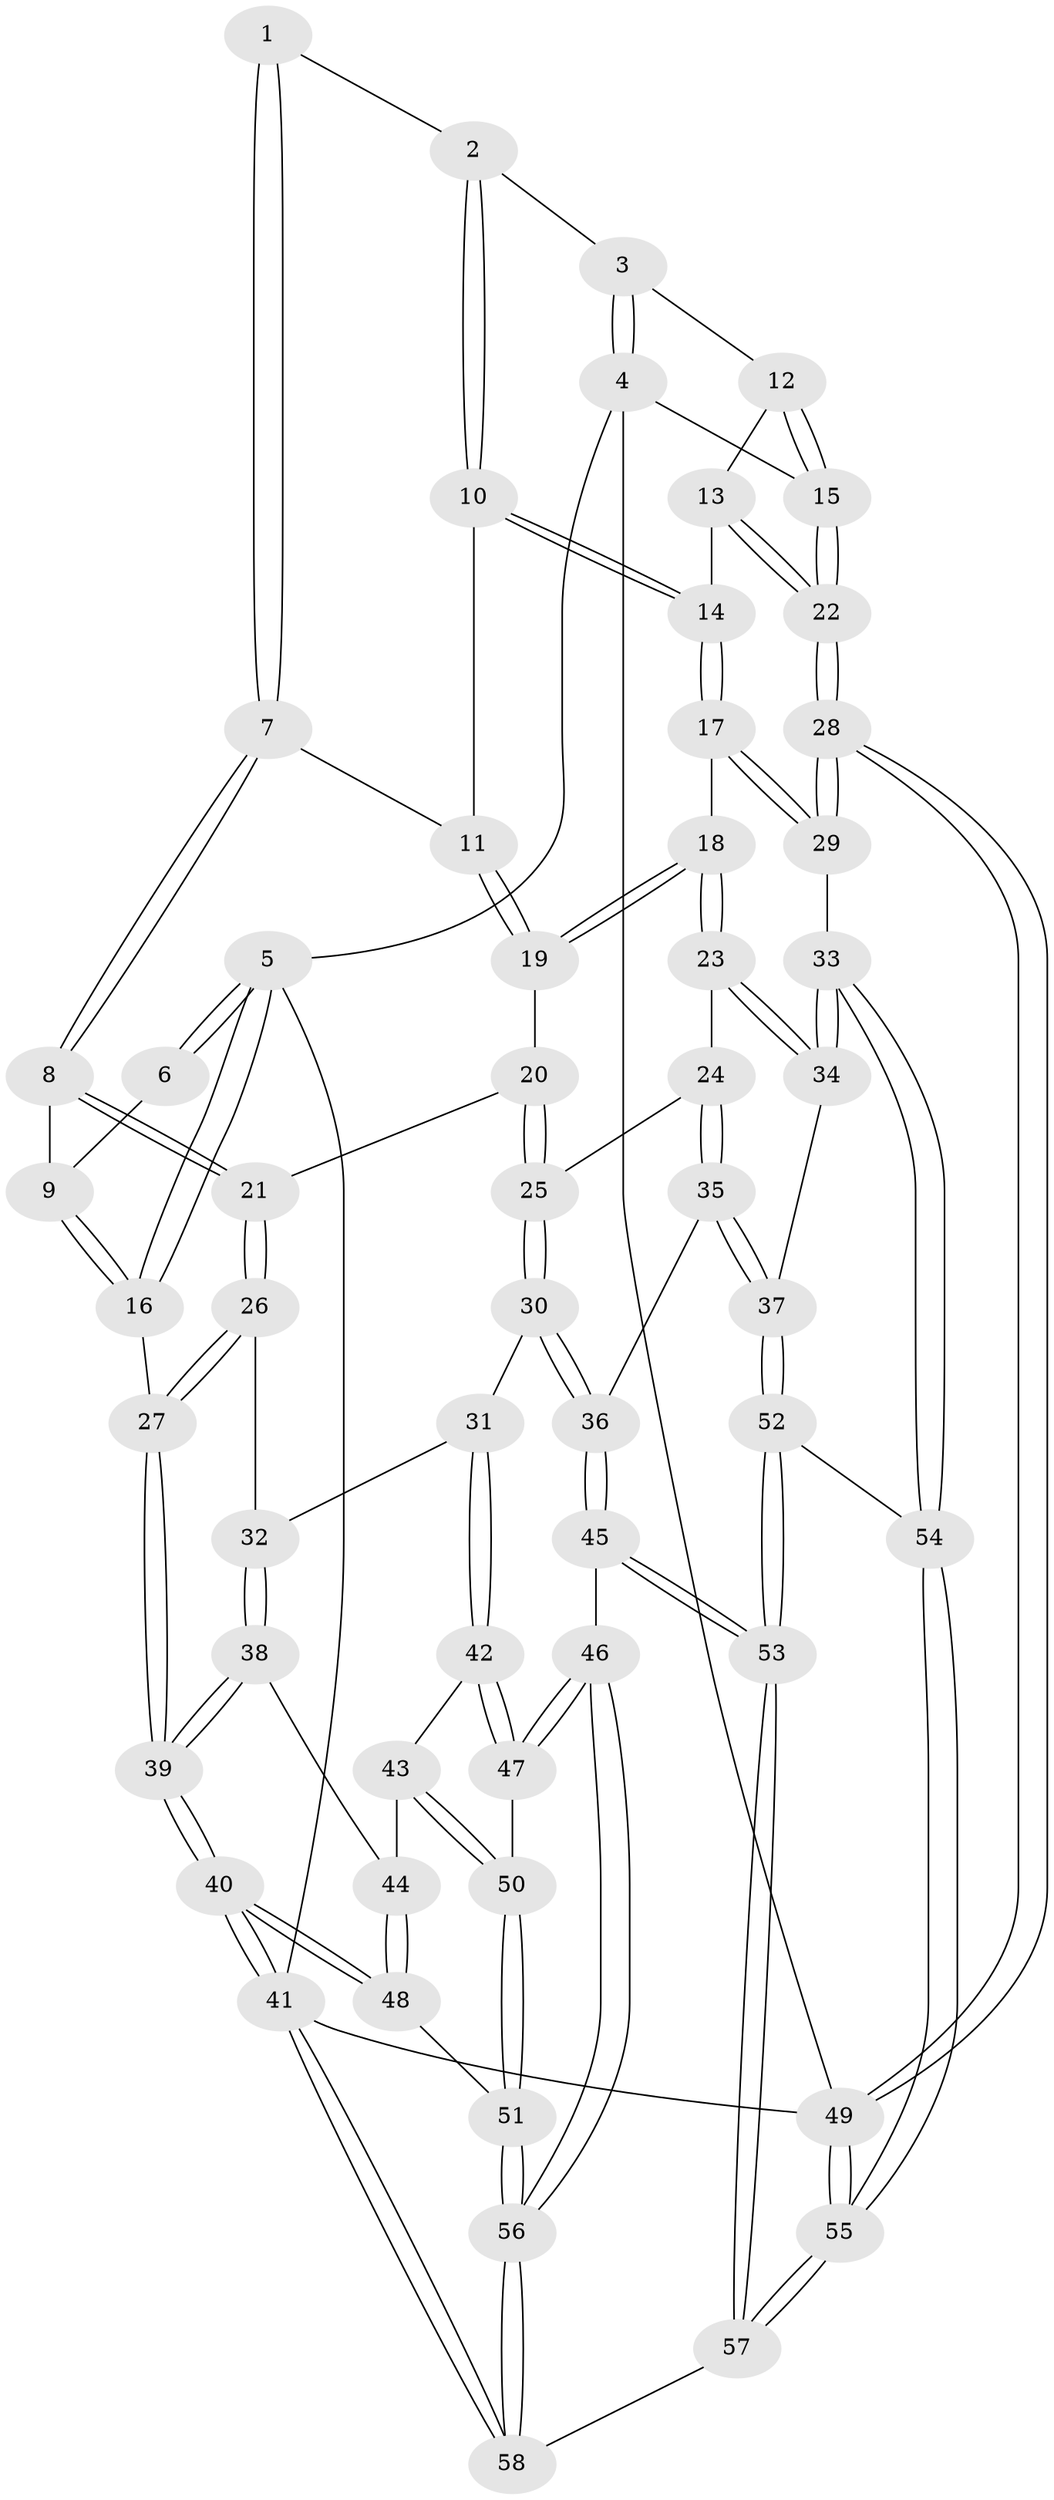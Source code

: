 // Generated by graph-tools (version 1.1) at 2025/59/03/09/25 04:59:44]
// undirected, 58 vertices, 142 edges
graph export_dot {
graph [start="1"]
  node [color=gray90,style=filled];
  1 [pos="+0.5661167994643879+0"];
  2 [pos="+0.7300839559653437+0"];
  3 [pos="+0.8998303705594037+0"];
  4 [pos="+1+0"];
  5 [pos="+0+0"];
  6 [pos="+0.21057922338564908+0"];
  7 [pos="+0.3256832532158379+0.17551589543172408"];
  8 [pos="+0.28890791437089464+0.18831683072102542"];
  9 [pos="+0.23817452632604877+0.1351242716077664"];
  10 [pos="+0.7056541676021985+0.06603744248588791"];
  11 [pos="+0.4181814812398353+0.19902681346332532"];
  12 [pos="+0.923251190424721+0.2112233351905922"];
  13 [pos="+0.7830729537920564+0.21608477574179868"];
  14 [pos="+0.7126712658040728+0.17994126885609996"];
  15 [pos="+1+0.2727139997791164"];
  16 [pos="+0+0.11448378094179187"];
  17 [pos="+0.6807482463744794+0.24962321188745842"];
  18 [pos="+0.6342966663071716+0.33435706077140753"];
  19 [pos="+0.5164028074818349+0.28238634225150466"];
  20 [pos="+0.4186330594065439+0.32674302663306354"];
  21 [pos="+0.26415330437481876+0.3139253297274305"];
  22 [pos="+1+0.4878368345026692"];
  23 [pos="+0.6303975354248698+0.38362933322281495"];
  24 [pos="+0.5898691134340561+0.4117869152120317"];
  25 [pos="+0.529665795175864+0.4300710518748552"];
  26 [pos="+0.25907481497297313+0.3260845534607725"];
  27 [pos="+0+0.3075774949745642"];
  28 [pos="+1+0.5209329228911188"];
  29 [pos="+1+0.5265674674698505"];
  30 [pos="+0.37545476852209486+0.5039601610797493"];
  31 [pos="+0.34306279041673216+0.5036556377472999"];
  32 [pos="+0.2746850240225937+0.43255090983138234"];
  33 [pos="+0.8527310700257055+0.5747675617224974"];
  34 [pos="+0.8018716160353746+0.5518004496124082"];
  35 [pos="+0.5537449147094414+0.6429883025222642"];
  36 [pos="+0.5202453085855913+0.6429188746257671"];
  37 [pos="+0.5735134528159854+0.6539060245539887"];
  38 [pos="+0.05976153792210538+0.5464307679800385"];
  39 [pos="+0+0.470041226006153"];
  40 [pos="+0+1"];
  41 [pos="+0+1"];
  42 [pos="+0.3407318977458509+0.5123448973832069"];
  43 [pos="+0.14833019551197335+0.650406140321756"];
  44 [pos="+0.09937756557675406+0.6203077034272427"];
  45 [pos="+0.3909208940962608+0.7766579376330823"];
  46 [pos="+0.3284162337872145+0.7386785852176467"];
  47 [pos="+0.31659418009797+0.7257776753146241"];
  48 [pos="+0.023785583905753877+0.7990624762857527"];
  49 [pos="+1+1"];
  50 [pos="+0.21605439612011032+0.7266719965719175"];
  51 [pos="+0.15433149786656375+0.7946289822814346"];
  52 [pos="+0.6110270008559642+0.7587773109432308"];
  53 [pos="+0.4840943432929746+0.9356525285673521"];
  54 [pos="+0.7780784036143934+0.7641413161881989"];
  55 [pos="+0.880147161329713+1"];
  56 [pos="+0.20423919199266158+0.9397374689483521"];
  57 [pos="+0.4942111364360814+1"];
  58 [pos="+0.20206892481629482+1"];
  1 -- 2;
  1 -- 7;
  1 -- 7;
  2 -- 3;
  2 -- 10;
  2 -- 10;
  3 -- 4;
  3 -- 4;
  3 -- 12;
  4 -- 5;
  4 -- 15;
  4 -- 49;
  5 -- 6;
  5 -- 6;
  5 -- 16;
  5 -- 16;
  5 -- 41;
  6 -- 9;
  7 -- 8;
  7 -- 8;
  7 -- 11;
  8 -- 9;
  8 -- 21;
  8 -- 21;
  9 -- 16;
  9 -- 16;
  10 -- 11;
  10 -- 14;
  10 -- 14;
  11 -- 19;
  11 -- 19;
  12 -- 13;
  12 -- 15;
  12 -- 15;
  13 -- 14;
  13 -- 22;
  13 -- 22;
  14 -- 17;
  14 -- 17;
  15 -- 22;
  15 -- 22;
  16 -- 27;
  17 -- 18;
  17 -- 29;
  17 -- 29;
  18 -- 19;
  18 -- 19;
  18 -- 23;
  18 -- 23;
  19 -- 20;
  20 -- 21;
  20 -- 25;
  20 -- 25;
  21 -- 26;
  21 -- 26;
  22 -- 28;
  22 -- 28;
  23 -- 24;
  23 -- 34;
  23 -- 34;
  24 -- 25;
  24 -- 35;
  24 -- 35;
  25 -- 30;
  25 -- 30;
  26 -- 27;
  26 -- 27;
  26 -- 32;
  27 -- 39;
  27 -- 39;
  28 -- 29;
  28 -- 29;
  28 -- 49;
  28 -- 49;
  29 -- 33;
  30 -- 31;
  30 -- 36;
  30 -- 36;
  31 -- 32;
  31 -- 42;
  31 -- 42;
  32 -- 38;
  32 -- 38;
  33 -- 34;
  33 -- 34;
  33 -- 54;
  33 -- 54;
  34 -- 37;
  35 -- 36;
  35 -- 37;
  35 -- 37;
  36 -- 45;
  36 -- 45;
  37 -- 52;
  37 -- 52;
  38 -- 39;
  38 -- 39;
  38 -- 44;
  39 -- 40;
  39 -- 40;
  40 -- 41;
  40 -- 41;
  40 -- 48;
  40 -- 48;
  41 -- 58;
  41 -- 58;
  41 -- 49;
  42 -- 43;
  42 -- 47;
  42 -- 47;
  43 -- 44;
  43 -- 50;
  43 -- 50;
  44 -- 48;
  44 -- 48;
  45 -- 46;
  45 -- 53;
  45 -- 53;
  46 -- 47;
  46 -- 47;
  46 -- 56;
  46 -- 56;
  47 -- 50;
  48 -- 51;
  49 -- 55;
  49 -- 55;
  50 -- 51;
  50 -- 51;
  51 -- 56;
  51 -- 56;
  52 -- 53;
  52 -- 53;
  52 -- 54;
  53 -- 57;
  53 -- 57;
  54 -- 55;
  54 -- 55;
  55 -- 57;
  55 -- 57;
  56 -- 58;
  56 -- 58;
  57 -- 58;
}
